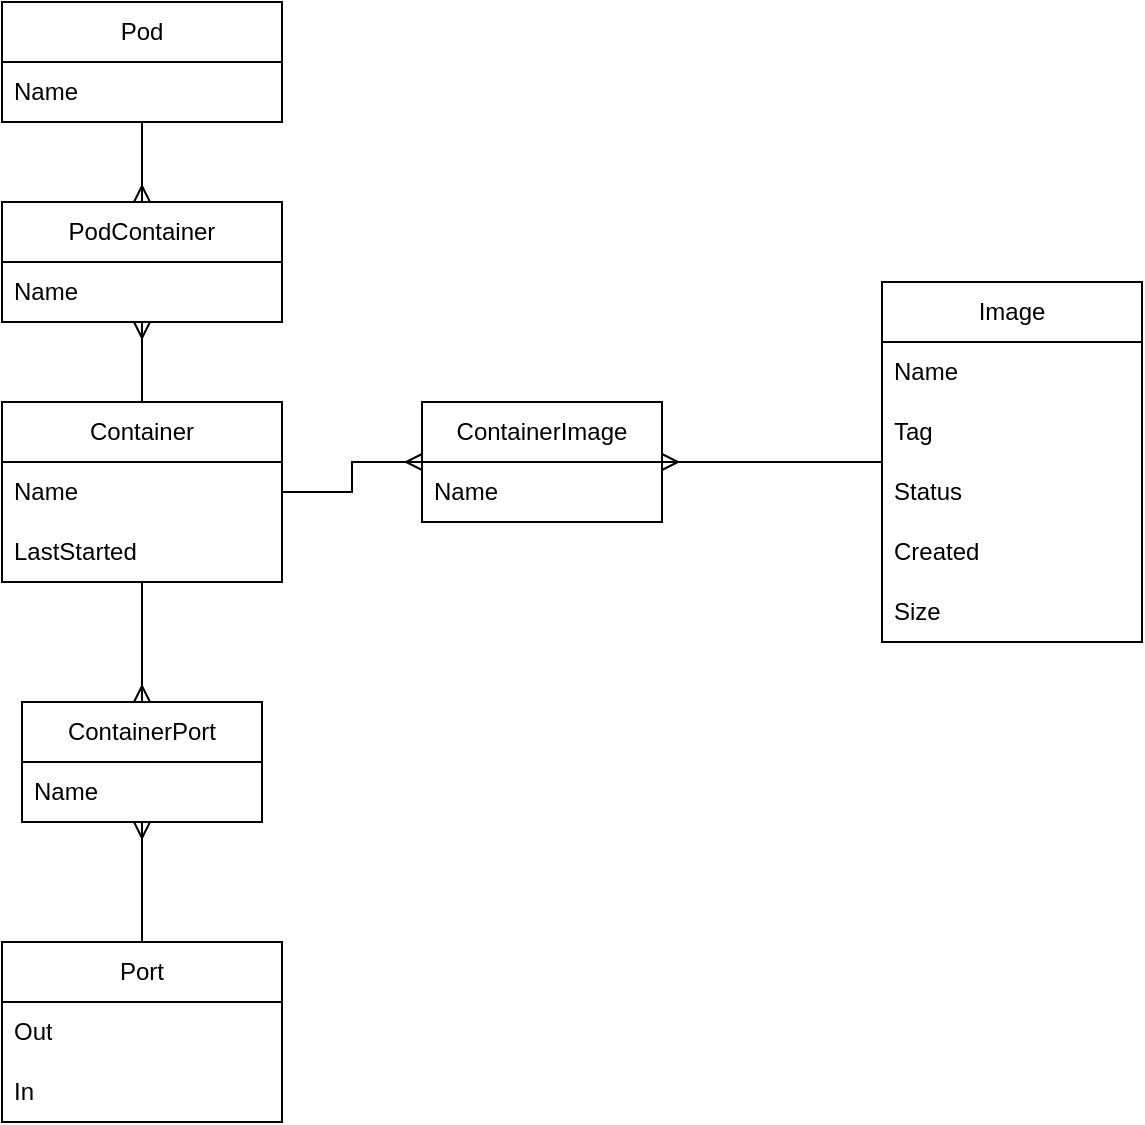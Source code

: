 <mxfile version="21.2.1" type="github">
  <diagram id="xQNse8xgCa5r1MksHwUH" name="หน้า-1">
    <mxGraphModel dx="1050" dy="548" grid="1" gridSize="10" guides="1" tooltips="1" connect="1" arrows="1" fold="1" page="1" pageScale="1" pageWidth="827" pageHeight="1169" math="0" shadow="0">
      <root>
        <mxCell id="0" />
        <mxCell id="1" parent="0" />
        <mxCell id="IYAs4d1nV_LzOTD07XO1-17" value="Pod" style="swimlane;fontStyle=0;childLayout=stackLayout;horizontal=1;startSize=30;horizontalStack=0;resizeParent=1;resizeParentMax=0;resizeLast=0;collapsible=1;marginBottom=0;whiteSpace=wrap;html=1;" vertex="1" parent="1">
          <mxGeometry x="240" y="100" width="140" height="60" as="geometry">
            <mxRectangle x="240" y="100" width="60" height="30" as="alternateBounds" />
          </mxGeometry>
        </mxCell>
        <mxCell id="IYAs4d1nV_LzOTD07XO1-18" value="Name" style="text;strokeColor=none;fillColor=none;align=left;verticalAlign=middle;spacingLeft=4;spacingRight=4;overflow=hidden;points=[[0,0.5],[1,0.5]];portConstraint=eastwest;rotatable=0;whiteSpace=wrap;html=1;" vertex="1" parent="IYAs4d1nV_LzOTD07XO1-17">
          <mxGeometry y="30" width="140" height="30" as="geometry" />
        </mxCell>
        <mxCell id="IYAs4d1nV_LzOTD07XO1-21" value="Container" style="swimlane;fontStyle=0;childLayout=stackLayout;horizontal=1;startSize=30;horizontalStack=0;resizeParent=1;resizeParentMax=0;resizeLast=0;collapsible=1;marginBottom=0;whiteSpace=wrap;html=1;" vertex="1" parent="1">
          <mxGeometry x="240" y="300" width="140" height="90" as="geometry" />
        </mxCell>
        <mxCell id="IYAs4d1nV_LzOTD07XO1-22" value="Name" style="text;strokeColor=none;fillColor=none;align=left;verticalAlign=middle;spacingLeft=4;spacingRight=4;overflow=hidden;points=[[0,0.5],[1,0.5]];portConstraint=eastwest;rotatable=0;whiteSpace=wrap;html=1;" vertex="1" parent="IYAs4d1nV_LzOTD07XO1-21">
          <mxGeometry y="30" width="140" height="30" as="geometry" />
        </mxCell>
        <mxCell id="IYAs4d1nV_LzOTD07XO1-46" value="LastStarted" style="text;strokeColor=none;fillColor=none;align=left;verticalAlign=middle;spacingLeft=4;spacingRight=4;overflow=hidden;points=[[0,0.5],[1,0.5]];portConstraint=eastwest;rotatable=0;whiteSpace=wrap;html=1;" vertex="1" parent="IYAs4d1nV_LzOTD07XO1-21">
          <mxGeometry y="60" width="140" height="30" as="geometry" />
        </mxCell>
        <mxCell id="IYAs4d1nV_LzOTD07XO1-26" value="Image" style="swimlane;fontStyle=0;childLayout=stackLayout;horizontal=1;startSize=30;horizontalStack=0;resizeParent=1;resizeParentMax=0;resizeLast=0;collapsible=1;marginBottom=0;whiteSpace=wrap;html=1;" vertex="1" parent="1">
          <mxGeometry x="680" y="240" width="130" height="180" as="geometry" />
        </mxCell>
        <mxCell id="IYAs4d1nV_LzOTD07XO1-27" value="Name" style="text;strokeColor=none;fillColor=none;align=left;verticalAlign=middle;spacingLeft=4;spacingRight=4;overflow=hidden;points=[[0,0.5],[1,0.5]];portConstraint=eastwest;rotatable=0;whiteSpace=wrap;html=1;" vertex="1" parent="IYAs4d1nV_LzOTD07XO1-26">
          <mxGeometry y="30" width="130" height="30" as="geometry" />
        </mxCell>
        <mxCell id="IYAs4d1nV_LzOTD07XO1-42" value="Tag" style="text;strokeColor=none;fillColor=none;align=left;verticalAlign=middle;spacingLeft=4;spacingRight=4;overflow=hidden;points=[[0,0.5],[1,0.5]];portConstraint=eastwest;rotatable=0;whiteSpace=wrap;html=1;" vertex="1" parent="IYAs4d1nV_LzOTD07XO1-26">
          <mxGeometry y="60" width="130" height="30" as="geometry" />
        </mxCell>
        <mxCell id="IYAs4d1nV_LzOTD07XO1-43" value="Status" style="text;strokeColor=none;fillColor=none;align=left;verticalAlign=middle;spacingLeft=4;spacingRight=4;overflow=hidden;points=[[0,0.5],[1,0.5]];portConstraint=eastwest;rotatable=0;whiteSpace=wrap;html=1;" vertex="1" parent="IYAs4d1nV_LzOTD07XO1-26">
          <mxGeometry y="90" width="130" height="30" as="geometry" />
        </mxCell>
        <mxCell id="IYAs4d1nV_LzOTD07XO1-44" value="Created" style="text;strokeColor=none;fillColor=none;align=left;verticalAlign=middle;spacingLeft=4;spacingRight=4;overflow=hidden;points=[[0,0.5],[1,0.5]];portConstraint=eastwest;rotatable=0;whiteSpace=wrap;html=1;" vertex="1" parent="IYAs4d1nV_LzOTD07XO1-26">
          <mxGeometry y="120" width="130" height="30" as="geometry" />
        </mxCell>
        <mxCell id="IYAs4d1nV_LzOTD07XO1-45" value="Size" style="text;strokeColor=none;fillColor=none;align=left;verticalAlign=middle;spacingLeft=4;spacingRight=4;overflow=hidden;points=[[0,0.5],[1,0.5]];portConstraint=eastwest;rotatable=0;whiteSpace=wrap;html=1;" vertex="1" parent="IYAs4d1nV_LzOTD07XO1-26">
          <mxGeometry y="150" width="130" height="30" as="geometry" />
        </mxCell>
        <mxCell id="IYAs4d1nV_LzOTD07XO1-35" style="edgeStyle=orthogonalEdgeStyle;rounded=0;orthogonalLoop=1;jettySize=auto;html=1;endArrow=none;endFill=0;startArrow=ERmany;startFill=0;" edge="1" parent="1" source="IYAs4d1nV_LzOTD07XO1-32" target="IYAs4d1nV_LzOTD07XO1-17">
          <mxGeometry relative="1" as="geometry" />
        </mxCell>
        <mxCell id="IYAs4d1nV_LzOTD07XO1-36" style="edgeStyle=orthogonalEdgeStyle;rounded=0;orthogonalLoop=1;jettySize=auto;html=1;endArrow=none;endFill=0;startArrow=ERmany;startFill=0;" edge="1" parent="1" source="IYAs4d1nV_LzOTD07XO1-32" target="IYAs4d1nV_LzOTD07XO1-21">
          <mxGeometry relative="1" as="geometry" />
        </mxCell>
        <mxCell id="IYAs4d1nV_LzOTD07XO1-32" value="PodContainer" style="swimlane;fontStyle=0;childLayout=stackLayout;horizontal=1;startSize=30;horizontalStack=0;resizeParent=1;resizeParentMax=0;resizeLast=0;collapsible=1;marginBottom=0;whiteSpace=wrap;html=1;" vertex="1" parent="1">
          <mxGeometry x="240" y="200" width="140" height="60" as="geometry">
            <mxRectangle x="240" y="100" width="60" height="30" as="alternateBounds" />
          </mxGeometry>
        </mxCell>
        <mxCell id="IYAs4d1nV_LzOTD07XO1-33" value="Name" style="text;strokeColor=none;fillColor=none;align=left;verticalAlign=middle;spacingLeft=4;spacingRight=4;overflow=hidden;points=[[0,0.5],[1,0.5]];portConstraint=eastwest;rotatable=0;whiteSpace=wrap;html=1;" vertex="1" parent="IYAs4d1nV_LzOTD07XO1-32">
          <mxGeometry y="30" width="140" height="30" as="geometry" />
        </mxCell>
        <mxCell id="IYAs4d1nV_LzOTD07XO1-39" style="edgeStyle=orthogonalEdgeStyle;rounded=0;orthogonalLoop=1;jettySize=auto;html=1;endArrow=none;endFill=0;startArrow=ERmany;startFill=0;" edge="1" parent="1" source="IYAs4d1nV_LzOTD07XO1-37" target="IYAs4d1nV_LzOTD07XO1-21">
          <mxGeometry relative="1" as="geometry" />
        </mxCell>
        <mxCell id="IYAs4d1nV_LzOTD07XO1-40" style="edgeStyle=orthogonalEdgeStyle;rounded=0;orthogonalLoop=1;jettySize=auto;html=1;endArrow=none;endFill=0;startArrow=ERmany;startFill=0;" edge="1" parent="1" source="IYAs4d1nV_LzOTD07XO1-37" target="IYAs4d1nV_LzOTD07XO1-26">
          <mxGeometry relative="1" as="geometry" />
        </mxCell>
        <mxCell id="IYAs4d1nV_LzOTD07XO1-37" value="ContainerImage" style="swimlane;fontStyle=0;childLayout=stackLayout;horizontal=1;startSize=30;horizontalStack=0;resizeParent=1;resizeParentMax=0;resizeLast=0;collapsible=1;marginBottom=0;whiteSpace=wrap;html=1;" vertex="1" parent="1">
          <mxGeometry x="450" y="300" width="120" height="60" as="geometry">
            <mxRectangle x="450" y="300" width="60" height="30" as="alternateBounds" />
          </mxGeometry>
        </mxCell>
        <mxCell id="IYAs4d1nV_LzOTD07XO1-38" value="Name" style="text;strokeColor=none;fillColor=none;align=left;verticalAlign=middle;spacingLeft=4;spacingRight=4;overflow=hidden;points=[[0,0.5],[1,0.5]];portConstraint=eastwest;rotatable=0;whiteSpace=wrap;html=1;" vertex="1" parent="IYAs4d1nV_LzOTD07XO1-37">
          <mxGeometry y="30" width="120" height="30" as="geometry" />
        </mxCell>
        <mxCell id="IYAs4d1nV_LzOTD07XO1-47" value="Port" style="swimlane;fontStyle=0;childLayout=stackLayout;horizontal=1;startSize=30;horizontalStack=0;resizeParent=1;resizeParentMax=0;resizeLast=0;collapsible=1;marginBottom=0;whiteSpace=wrap;html=1;" vertex="1" parent="1">
          <mxGeometry x="240" y="570" width="140" height="90" as="geometry" />
        </mxCell>
        <mxCell id="IYAs4d1nV_LzOTD07XO1-48" value="Out" style="text;strokeColor=none;fillColor=none;align=left;verticalAlign=middle;spacingLeft=4;spacingRight=4;overflow=hidden;points=[[0,0.5],[1,0.5]];portConstraint=eastwest;rotatable=0;whiteSpace=wrap;html=1;" vertex="1" parent="IYAs4d1nV_LzOTD07XO1-47">
          <mxGeometry y="30" width="140" height="30" as="geometry" />
        </mxCell>
        <mxCell id="IYAs4d1nV_LzOTD07XO1-49" value="In" style="text;strokeColor=none;fillColor=none;align=left;verticalAlign=middle;spacingLeft=4;spacingRight=4;overflow=hidden;points=[[0,0.5],[1,0.5]];portConstraint=eastwest;rotatable=0;whiteSpace=wrap;html=1;" vertex="1" parent="IYAs4d1nV_LzOTD07XO1-47">
          <mxGeometry y="60" width="140" height="30" as="geometry" />
        </mxCell>
        <mxCell id="IYAs4d1nV_LzOTD07XO1-50" value="ContainerPort" style="swimlane;fontStyle=0;childLayout=stackLayout;horizontal=1;startSize=30;horizontalStack=0;resizeParent=1;resizeParentMax=0;resizeLast=0;collapsible=1;marginBottom=0;whiteSpace=wrap;html=1;" vertex="1" parent="1">
          <mxGeometry x="250" y="450" width="120" height="60" as="geometry">
            <mxRectangle x="450" y="300" width="60" height="30" as="alternateBounds" />
          </mxGeometry>
        </mxCell>
        <mxCell id="IYAs4d1nV_LzOTD07XO1-51" value="Name" style="text;strokeColor=none;fillColor=none;align=left;verticalAlign=middle;spacingLeft=4;spacingRight=4;overflow=hidden;points=[[0,0.5],[1,0.5]];portConstraint=eastwest;rotatable=0;whiteSpace=wrap;html=1;" vertex="1" parent="IYAs4d1nV_LzOTD07XO1-50">
          <mxGeometry y="30" width="120" height="30" as="geometry" />
        </mxCell>
        <mxCell id="IYAs4d1nV_LzOTD07XO1-52" style="edgeStyle=orthogonalEdgeStyle;rounded=0;orthogonalLoop=1;jettySize=auto;html=1;endArrow=none;endFill=0;startArrow=ERmany;startFill=0;exitX=0.5;exitY=0;exitDx=0;exitDy=0;" edge="1" parent="1" source="IYAs4d1nV_LzOTD07XO1-50" target="IYAs4d1nV_LzOTD07XO1-21">
          <mxGeometry relative="1" as="geometry">
            <mxPoint x="460" y="340" as="sourcePoint" />
            <mxPoint x="390" y="355" as="targetPoint" />
          </mxGeometry>
        </mxCell>
        <mxCell id="IYAs4d1nV_LzOTD07XO1-53" style="edgeStyle=orthogonalEdgeStyle;rounded=0;orthogonalLoop=1;jettySize=auto;html=1;endArrow=none;endFill=0;startArrow=ERmany;startFill=0;" edge="1" parent="1" source="IYAs4d1nV_LzOTD07XO1-50" target="IYAs4d1nV_LzOTD07XO1-47">
          <mxGeometry relative="1" as="geometry">
            <mxPoint x="320" y="460" as="sourcePoint" />
            <mxPoint x="320" y="400" as="targetPoint" />
          </mxGeometry>
        </mxCell>
      </root>
    </mxGraphModel>
  </diagram>
</mxfile>
